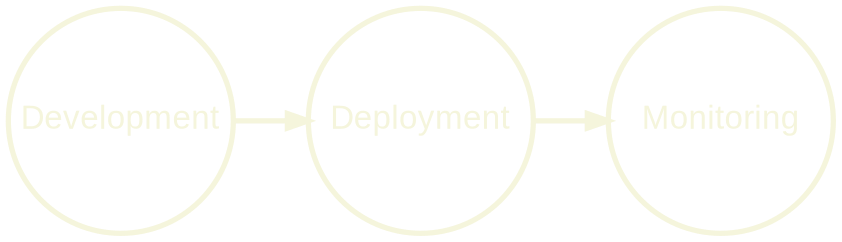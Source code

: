 digraph development {
  rankdir="LR"
  bgcolor="transparent"
  node [color="#F5F5DC" fontcolor="#F5F5DC" fontname="Arial" shape=circle fontsize=16 fixedsize=true width=1.5 penwidth=2.5]
  graph [overlap=false splines=curved penwidth=2.5]
  edge [color="#F5F5DC" penwidth=2.5 overlap=false]

  "Development" -> "Deployment"
  "Deployment" -> "Monitoring"
}
